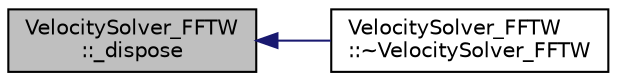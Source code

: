 digraph "VelocitySolver_FFTW::_dispose"
{
  edge [fontname="Helvetica",fontsize="10",labelfontname="Helvetica",labelfontsize="10"];
  node [fontname="Helvetica",fontsize="10",shape=record];
  rankdir="LR";
  Node1 [label="VelocitySolver_FFTW\l::_dispose",height=0.2,width=0.4,color="black", fillcolor="grey75", style="filled", fontcolor="black"];
  Node1 -> Node2 [dir="back",color="midnightblue",fontsize="10",style="solid"];
  Node2 [label="VelocitySolver_FFTW\l::~VelocitySolver_FFTW",height=0.2,width=0.4,color="black", fillcolor="white", style="filled",URL="$class_velocity_solver___f_f_t_w.html#a6e7208c1edddd4f703a640847fe8c02a"];
}

